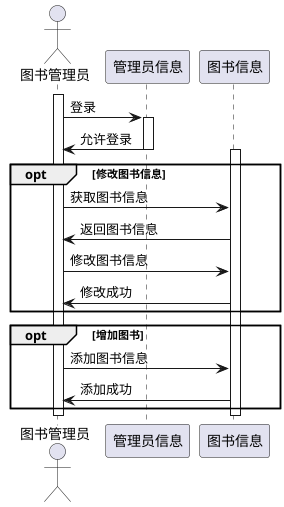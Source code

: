 @startuml
actor 图书管理员
activate 图书管理员
图书管理员->管理员信息:登录
activate 管理员信息
管理员信息->图书管理员:允许登录
deactivate 管理员信息
activate 图书信息
opt 修改图书信息
    图书管理员->图书信息:获取图书信息
    图书信息->图书管理员:返回图书信息
    图书管理员->图书信息:修改图书信息
    图书信息->图书管理员:修改成功
end
opt 增加图书
    图书管理员->图书信息:添加图书信息
    图书信息->图书管理员:添加成功
end
deactivate 图书信息
deactivate 图书管理员
@enduml